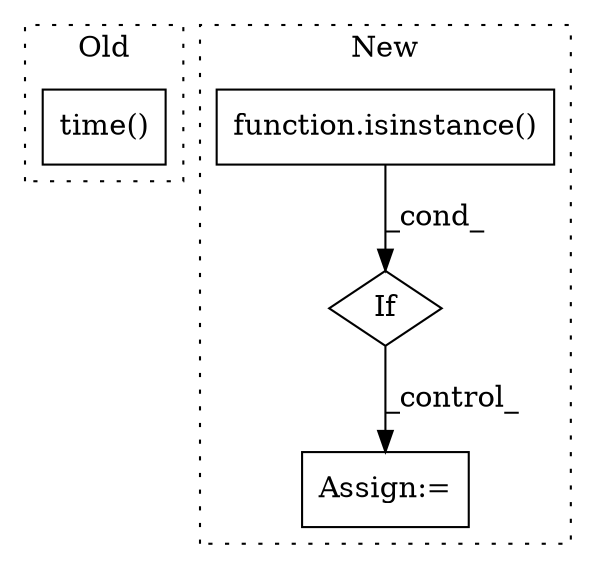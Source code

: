 digraph G {
subgraph cluster0 {
1 [label="time()" a="75" s="1196" l="11" shape="box"];
label = "Old";
style="dotted";
}
subgraph cluster1 {
2 [label="function.isinstance()" a="75" s="1015,1037" l="11,1" shape="box"];
3 [label="If" a="96" s="1012" l="3" shape="diamond"];
4 [label="Assign:=" a="68" s="1055" l="3" shape="box"];
label = "New";
style="dotted";
}
2 -> 3 [label="_cond_"];
3 -> 4 [label="_control_"];
}